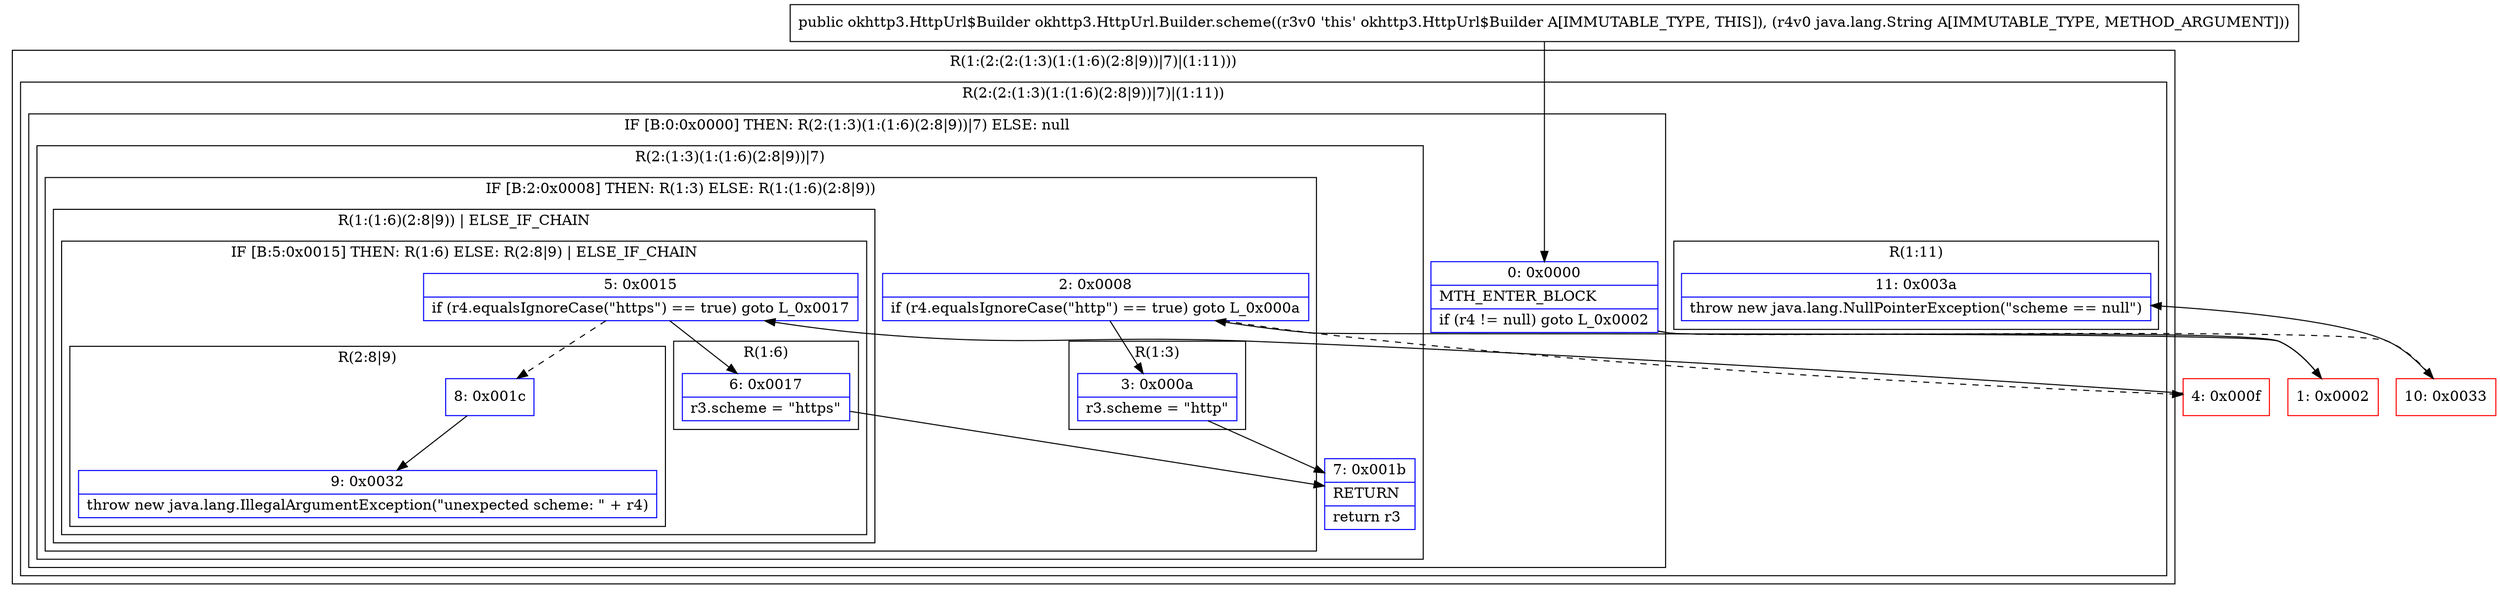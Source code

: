 digraph "CFG forokhttp3.HttpUrl.Builder.scheme(Ljava\/lang\/String;)Lokhttp3\/HttpUrl$Builder;" {
subgraph cluster_Region_452148412 {
label = "R(1:(2:(2:(1:3)(1:(1:6)(2:8|9))|7)|(1:11)))";
node [shape=record,color=blue];
subgraph cluster_Region_1852605227 {
label = "R(2:(2:(1:3)(1:(1:6)(2:8|9))|7)|(1:11))";
node [shape=record,color=blue];
subgraph cluster_IfRegion_1833863154 {
label = "IF [B:0:0x0000] THEN: R(2:(1:3)(1:(1:6)(2:8|9))|7) ELSE: null";
node [shape=record,color=blue];
Node_0 [shape=record,label="{0\:\ 0x0000|MTH_ENTER_BLOCK\l|if (r4 != null) goto L_0x0002\l}"];
subgraph cluster_Region_371544773 {
label = "R(2:(1:3)(1:(1:6)(2:8|9))|7)";
node [shape=record,color=blue];
subgraph cluster_IfRegion_363895393 {
label = "IF [B:2:0x0008] THEN: R(1:3) ELSE: R(1:(1:6)(2:8|9))";
node [shape=record,color=blue];
Node_2 [shape=record,label="{2\:\ 0x0008|if (r4.equalsIgnoreCase(\"http\") == true) goto L_0x000a\l}"];
subgraph cluster_Region_533669415 {
label = "R(1:3)";
node [shape=record,color=blue];
Node_3 [shape=record,label="{3\:\ 0x000a|r3.scheme = \"http\"\l}"];
}
subgraph cluster_Region_111629115 {
label = "R(1:(1:6)(2:8|9)) | ELSE_IF_CHAIN\l";
node [shape=record,color=blue];
subgraph cluster_IfRegion_975735376 {
label = "IF [B:5:0x0015] THEN: R(1:6) ELSE: R(2:8|9) | ELSE_IF_CHAIN\l";
node [shape=record,color=blue];
Node_5 [shape=record,label="{5\:\ 0x0015|if (r4.equalsIgnoreCase(\"https\") == true) goto L_0x0017\l}"];
subgraph cluster_Region_727346406 {
label = "R(1:6)";
node [shape=record,color=blue];
Node_6 [shape=record,label="{6\:\ 0x0017|r3.scheme = \"https\"\l}"];
}
subgraph cluster_Region_1296210356 {
label = "R(2:8|9)";
node [shape=record,color=blue];
Node_8 [shape=record,label="{8\:\ 0x001c}"];
Node_9 [shape=record,label="{9\:\ 0x0032|throw new java.lang.IllegalArgumentException(\"unexpected scheme: \" + r4)\l}"];
}
}
}
}
Node_7 [shape=record,label="{7\:\ 0x001b|RETURN\l|return r3\l}"];
}
}
subgraph cluster_Region_1908417964 {
label = "R(1:11)";
node [shape=record,color=blue];
Node_11 [shape=record,label="{11\:\ 0x003a|throw new java.lang.NullPointerException(\"scheme == null\")\l}"];
}
}
}
Node_1 [shape=record,color=red,label="{1\:\ 0x0002}"];
Node_4 [shape=record,color=red,label="{4\:\ 0x000f}"];
Node_10 [shape=record,color=red,label="{10\:\ 0x0033}"];
MethodNode[shape=record,label="{public okhttp3.HttpUrl$Builder okhttp3.HttpUrl.Builder.scheme((r3v0 'this' okhttp3.HttpUrl$Builder A[IMMUTABLE_TYPE, THIS]), (r4v0 java.lang.String A[IMMUTABLE_TYPE, METHOD_ARGUMENT])) }"];
MethodNode -> Node_0;
Node_0 -> Node_1;
Node_0 -> Node_10[style=dashed];
Node_2 -> Node_3;
Node_2 -> Node_4[style=dashed];
Node_3 -> Node_7;
Node_5 -> Node_6;
Node_5 -> Node_8[style=dashed];
Node_6 -> Node_7;
Node_8 -> Node_9;
Node_1 -> Node_2;
Node_4 -> Node_5;
Node_10 -> Node_11;
}


